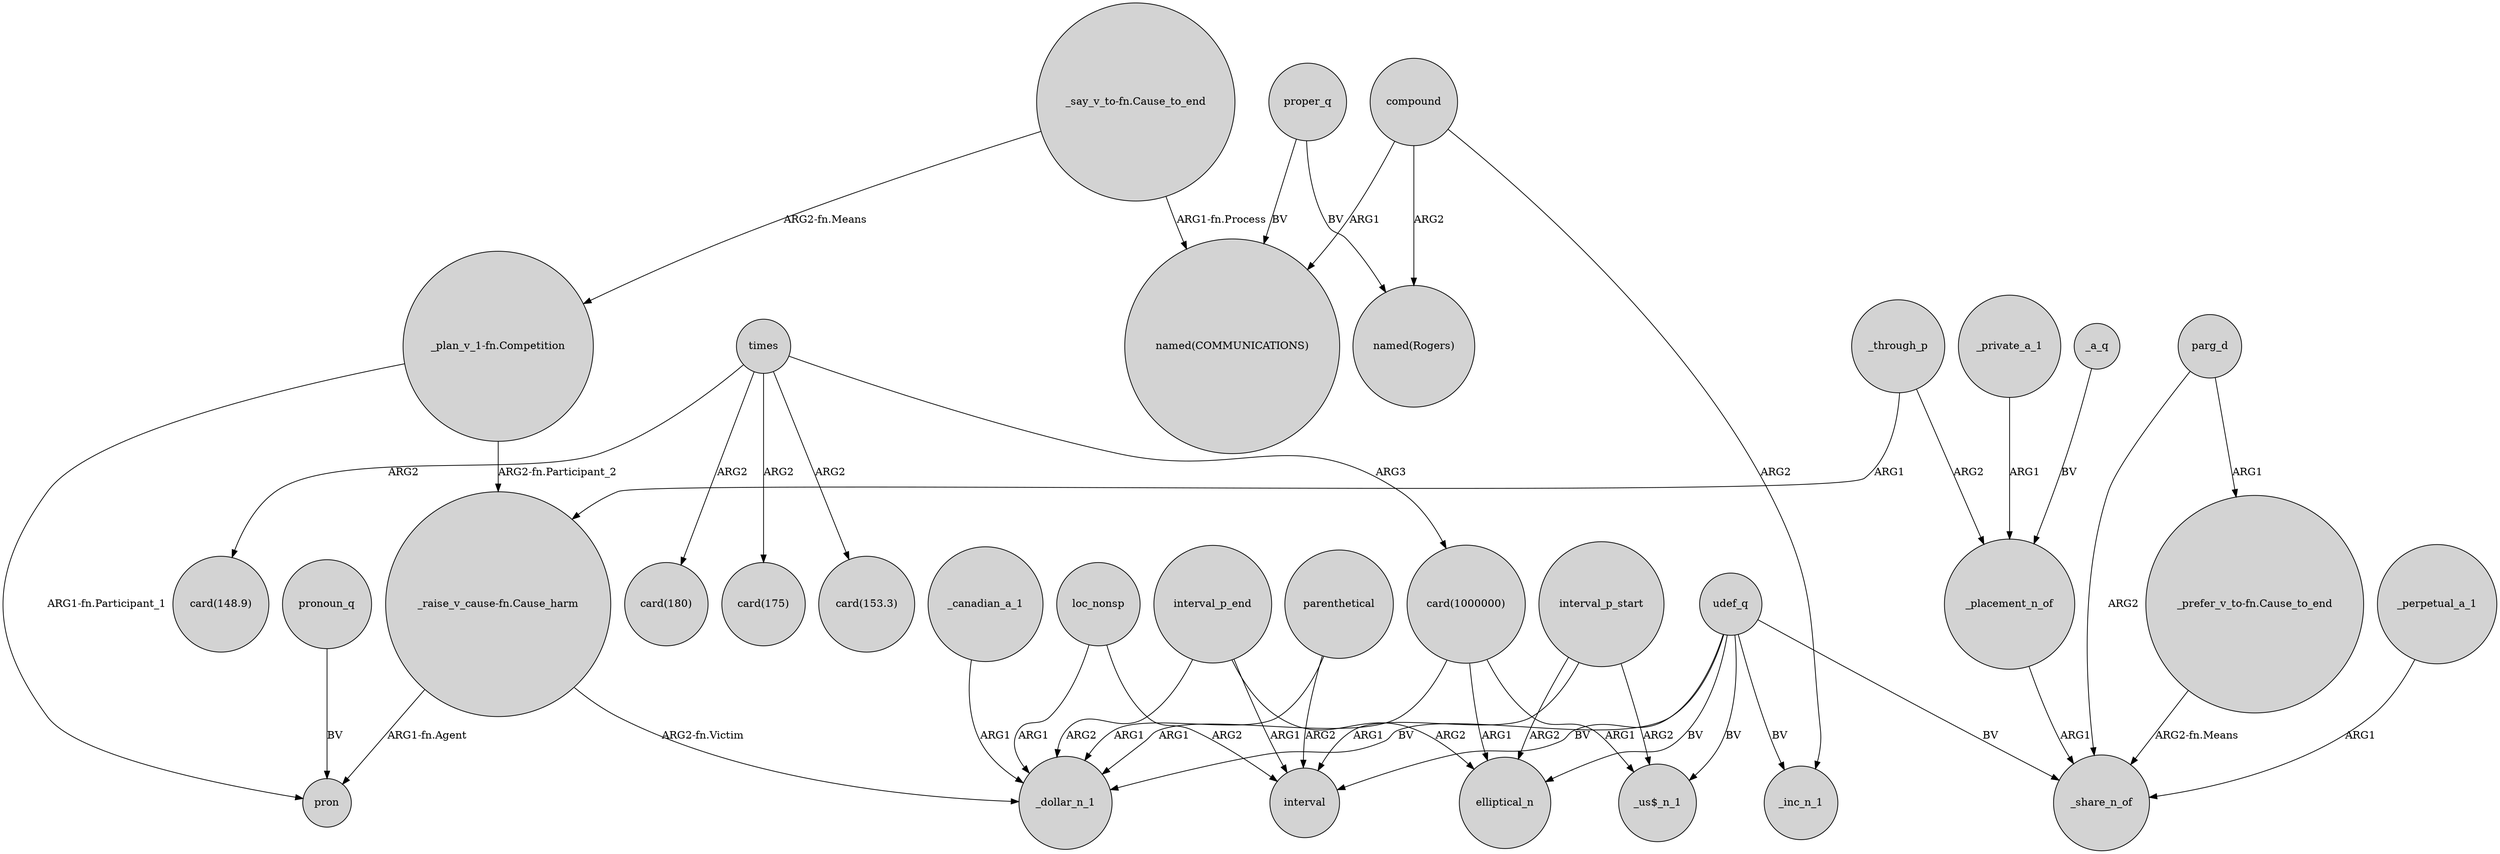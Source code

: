 digraph {
	node [shape=circle style=filled]
	times -> "card(180)" [label=ARG2]
	loc_nonsp -> interval [label=ARG2]
	interval_p_end -> elliptical_n [label=ARG2]
	loc_nonsp -> _dollar_n_1 [label=ARG1]
	"_raise_v_cause-fn.Cause_harm" -> pron [label="ARG1-fn.Agent"]
	_private_a_1 -> _placement_n_of [label=ARG1]
	interval_p_start -> elliptical_n [label=ARG2]
	times -> "card(1000000)" [label=ARG3]
	udef_q -> interval [label=BV]
	interval_p_start -> "_us$_n_1" [label=ARG2]
	parenthetical -> _dollar_n_1 [label=ARG1]
	parenthetical -> interval [label=ARG2]
	"_plan_v_1-fn.Competition" -> pron [label="ARG1-fn.Participant_1"]
	interval_p_start -> interval [label=ARG1]
	pronoun_q -> pron [label=BV]
	udef_q -> _inc_n_1 [label=BV]
	_through_p -> _placement_n_of [label=ARG2]
	compound -> _inc_n_1 [label=ARG2]
	compound -> "named(COMMUNICATIONS)" [label=ARG1]
	udef_q -> "_us$_n_1" [label=BV]
	_perpetual_a_1 -> _share_n_of [label=ARG1]
	_canadian_a_1 -> _dollar_n_1 [label=ARG1]
	compound -> "named(Rogers)" [label=ARG2]
	udef_q -> _share_n_of [label=BV]
	"_raise_v_cause-fn.Cause_harm" -> _dollar_n_1 [label="ARG2-fn.Victim"]
	udef_q -> _dollar_n_1 [label=BV]
	"card(1000000)" -> _dollar_n_1 [label=ARG1]
	_a_q -> _placement_n_of [label=BV]
	interval_p_end -> interval [label=ARG1]
	times -> "card(175)" [label=ARG2]
	"_say_v_to-fn.Cause_to_end" -> "named(COMMUNICATIONS)" [label="ARG1-fn.Process"]
	parg_d -> "_prefer_v_to-fn.Cause_to_end" [label=ARG1]
	interval_p_end -> _dollar_n_1 [label=ARG2]
	"card(1000000)" -> "_us$_n_1" [label=ARG1]
	times -> "card(153.3)" [label=ARG2]
	"_plan_v_1-fn.Competition" -> "_raise_v_cause-fn.Cause_harm" [label="ARG2-fn.Participant_2"]
	"card(1000000)" -> elliptical_n [label=ARG1]
	parg_d -> _share_n_of [label=ARG2]
	_through_p -> "_raise_v_cause-fn.Cause_harm" [label=ARG1]
	times -> "card(148.9)" [label=ARG2]
	proper_q -> "named(COMMUNICATIONS)" [label=BV]
	udef_q -> elliptical_n [label=BV]
	proper_q -> "named(Rogers)" [label=BV]
	_placement_n_of -> _share_n_of [label=ARG1]
	"_prefer_v_to-fn.Cause_to_end" -> _share_n_of [label="ARG2-fn.Means"]
	"_say_v_to-fn.Cause_to_end" -> "_plan_v_1-fn.Competition" [label="ARG2-fn.Means"]
}
